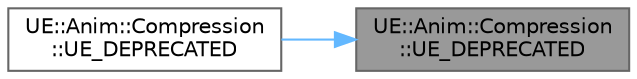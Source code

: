 digraph "UE::Anim::Compression::UE_DEPRECATED"
{
 // INTERACTIVE_SVG=YES
 // LATEX_PDF_SIZE
  bgcolor="transparent";
  edge [fontname=Helvetica,fontsize=10,labelfontname=Helvetica,labelfontsize=10];
  node [fontname=Helvetica,fontsize=10,shape=box,height=0.2,width=0.4];
  rankdir="RL";
  Node1 [id="Node000001",label="UE::Anim::Compression\l::UE_DEPRECATED",height=0.2,width=0.4,color="gray40", fillcolor="grey60", style="filled", fontcolor="black",tooltip="Compress the provided tracks using two methods."];
  Node1 -> Node2 [id="edge1_Node000001_Node000002",dir="back",color="steelblue1",style="solid",tooltip=" "];
  Node2 [id="Node000002",label="UE::Anim::Compression\l::UE_DEPRECATED",height=0.2,width=0.4,color="grey40", fillcolor="white", style="filled",URL="$db/d0c/namespaceUE_1_1Anim_1_1Compression.html#a0f08aebece524a56c2a2f1e368dcc4f0",tooltip="Compress the provided track by checking for uniform key data according to the provided error metrics."];
}
